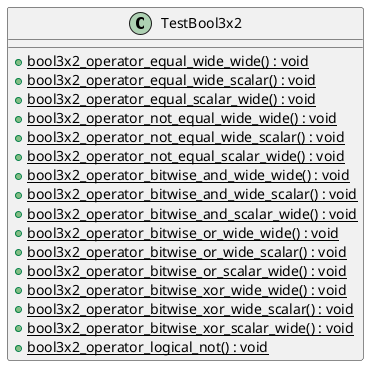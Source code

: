 @startuml
class TestBool3x2 {
    + {static} bool3x2_operator_equal_wide_wide() : void
    + {static} bool3x2_operator_equal_wide_scalar() : void
    + {static} bool3x2_operator_equal_scalar_wide() : void
    + {static} bool3x2_operator_not_equal_wide_wide() : void
    + {static} bool3x2_operator_not_equal_wide_scalar() : void
    + {static} bool3x2_operator_not_equal_scalar_wide() : void
    + {static} bool3x2_operator_bitwise_and_wide_wide() : void
    + {static} bool3x2_operator_bitwise_and_wide_scalar() : void
    + {static} bool3x2_operator_bitwise_and_scalar_wide() : void
    + {static} bool3x2_operator_bitwise_or_wide_wide() : void
    + {static} bool3x2_operator_bitwise_or_wide_scalar() : void
    + {static} bool3x2_operator_bitwise_or_scalar_wide() : void
    + {static} bool3x2_operator_bitwise_xor_wide_wide() : void
    + {static} bool3x2_operator_bitwise_xor_wide_scalar() : void
    + {static} bool3x2_operator_bitwise_xor_scalar_wide() : void
    + {static} bool3x2_operator_logical_not() : void
}
@enduml
